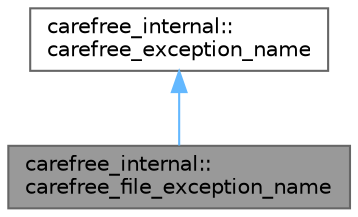 digraph "carefree_internal::carefree_file_exception_name"
{
 // LATEX_PDF_SIZE
  bgcolor="transparent";
  edge [fontname=Helvetica,fontsize=10,labelfontname=Helvetica,labelfontsize=10];
  node [fontname=Helvetica,fontsize=10,shape=box,height=0.2,width=0.4];
  Node1 [id="Node000001",label="carefree_internal::\lcarefree_file_exception_name",height=0.2,width=0.4,color="gray40", fillcolor="grey60", style="filled", fontcolor="black",tooltip=" "];
  Node2 -> Node1 [id="edge1_Node000001_Node000002",dir="back",color="steelblue1",style="solid",tooltip=" "];
  Node2 [id="Node000002",label="carefree_internal::\lcarefree_exception_name",height=0.2,width=0.4,color="gray40", fillcolor="white", style="filled",URL="$structcarefree__internal_1_1carefree__exception__name.html",tooltip=" "];
}
